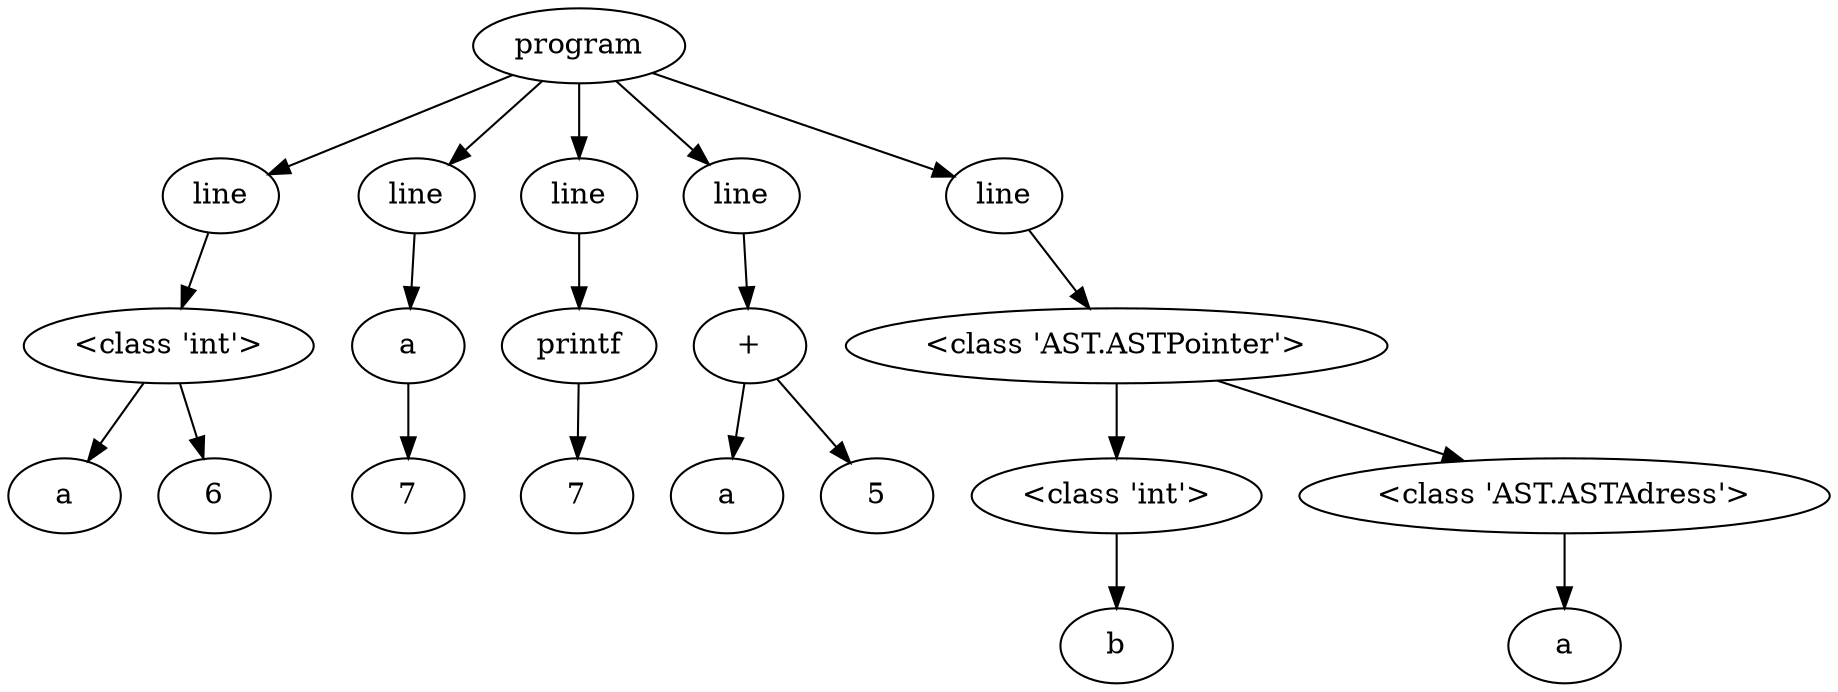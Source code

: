 digraph G { 
"<AST.AST object at 0x7f82a9a85640> (0)"[label="program"]
"<AST.AST object at 0x7f82a9a85100> (1)"[label="line"]
"<AST.AST object at 0x7f82a9a85640> (0)"->"<AST.AST object at 0x7f82a9a85100> (1)"
"<AST.AST object at 0x7f82a9a85100> (1)"[label="line"]
"<AST.ASTDataType object at 0x7f82a9a85280> (2)"[label="<class 'int'>"]
"<AST.AST object at 0x7f82a9a85100> (1)"->"<AST.ASTDataType object at 0x7f82a9a85280> (2)"
"<AST.ASTDataType object at 0x7f82a9a85280> (2)"[label="<class 'int'>"]
"<AST.ASTVariable object at 0x7f82a9a851f0> (3)"[label="a"]
"<AST.ASTDataType object at 0x7f82a9a85280> (2)"->"<AST.ASTVariable object at 0x7f82a9a851f0> (3)"
"<AST.AST object at 0x7f82a9a858e0> (3)"[label="6"]
"<AST.ASTDataType object at 0x7f82a9a85280> (2)"->"<AST.AST object at 0x7f82a9a858e0> (3)"
"<AST.AST object at 0x7f82a9a85400> (1)"[label="line"]
"<AST.AST object at 0x7f82a9a85640> (0)"->"<AST.AST object at 0x7f82a9a85400> (1)"
"<AST.AST object at 0x7f82a9a85400> (1)"[label="line"]
"<AST.ASTVariable object at 0x7f82a9a85a00> (2)"[label="a"]
"<AST.AST object at 0x7f82a9a85400> (1)"->"<AST.ASTVariable object at 0x7f82a9a85a00> (2)"
"<AST.ASTVariable object at 0x7f82a9a85a00> (2)"[label="a"]
"<AST.AST object at 0x7f82a9a85970> (3)"[label="7"]
"<AST.ASTVariable object at 0x7f82a9a85a00> (2)"->"<AST.AST object at 0x7f82a9a85970> (3)"
"<AST.AST object at 0x7f82a9a857c0> (1)"[label="line"]
"<AST.AST object at 0x7f82a9a85640> (0)"->"<AST.AST object at 0x7f82a9a857c0> (1)"
"<AST.AST object at 0x7f82a9a857c0> (1)"[label="line"]
"<AST.ASTPrintf object at 0x7f82a9a855b0> (2)"[label="printf"]
"<AST.AST object at 0x7f82a9a857c0> (1)"->"<AST.ASTPrintf object at 0x7f82a9a855b0> (2)"
"<AST.ASTPrintf object at 0x7f82a9a855b0> (2)"[label="printf"]
"<AST.ASTVariable object at 0x7f82a9a85be0> (3)"[label="7"]
"<AST.ASTPrintf object at 0x7f82a9a855b0> (2)"->"<AST.ASTVariable object at 0x7f82a9a85be0> (3)"
"<AST.AST object at 0x7f82a9a85340> (1)"[label="line"]
"<AST.AST object at 0x7f82a9a85640> (0)"->"<AST.AST object at 0x7f82a9a85340> (1)"
"<AST.AST object at 0x7f82a9a85340> (1)"[label="line"]
"<AST.AST object at 0x7f82a9a85580> (2)"[label="+"]
"<AST.AST object at 0x7f82a9a85340> (1)"->"<AST.AST object at 0x7f82a9a85580> (2)"
"<AST.AST object at 0x7f82a9a85580> (2)"[label="+"]
"<AST.ASTVariable object at 0x7f82a9a85af0> (3)"[label="a"]
"<AST.AST object at 0x7f82a9a85580> (2)"->"<AST.ASTVariable object at 0x7f82a9a85af0> (3)"
"<AST.AST object at 0x7f82a9a85130> (3)"[label="5"]
"<AST.AST object at 0x7f82a9a85580> (2)"->"<AST.AST object at 0x7f82a9a85130> (3)"
"<AST.AST object at 0x7f82a9a85ac0> (1)"[label="line"]
"<AST.AST object at 0x7f82a9a85640> (0)"->"<AST.AST object at 0x7f82a9a85ac0> (1)"
"<AST.AST object at 0x7f82a9a85ac0> (1)"[label="line"]
"<AST.ASTPointer object at 0x7f82a9a85d60> (2)"[label="<class 'AST.ASTPointer'>"]
"<AST.AST object at 0x7f82a9a85ac0> (1)"->"<AST.ASTPointer object at 0x7f82a9a85d60> (2)"
"<AST.ASTPointer object at 0x7f82a9a85d60> (2)"[label="<class 'AST.ASTPointer'>"]
"<AST.ASTDataType object at 0x7f82a9a85c40> (3)"[label="<class 'int'>"]
"<AST.ASTPointer object at 0x7f82a9a85d60> (2)"->"<AST.ASTDataType object at 0x7f82a9a85c40> (3)"
"<AST.ASTDataType object at 0x7f82a9a85c40> (3)"[label="<class 'int'>"]
"<AST.ASTVariable object at 0x7f82a9a853d0> (4)"[label="b"]
"<AST.ASTDataType object at 0x7f82a9a85c40> (3)"->"<AST.ASTVariable object at 0x7f82a9a853d0> (4)"
"<AST.ASTAdress object at 0x7f82a9a85c70> (3)"[label="<class 'AST.ASTAdress'>"]
"<AST.ASTPointer object at 0x7f82a9a85d60> (2)"->"<AST.ASTAdress object at 0x7f82a9a85c70> (3)"
"<AST.ASTAdress object at 0x7f82a9a85c70> (3)"[label="<class 'AST.ASTAdress'>"]
"<AST.ASTVariable object at 0x7f82a9a85850> (4)"[label="a"]
"<AST.ASTAdress object at 0x7f82a9a85c70> (3)"->"<AST.ASTVariable object at 0x7f82a9a85850> (4)"
}